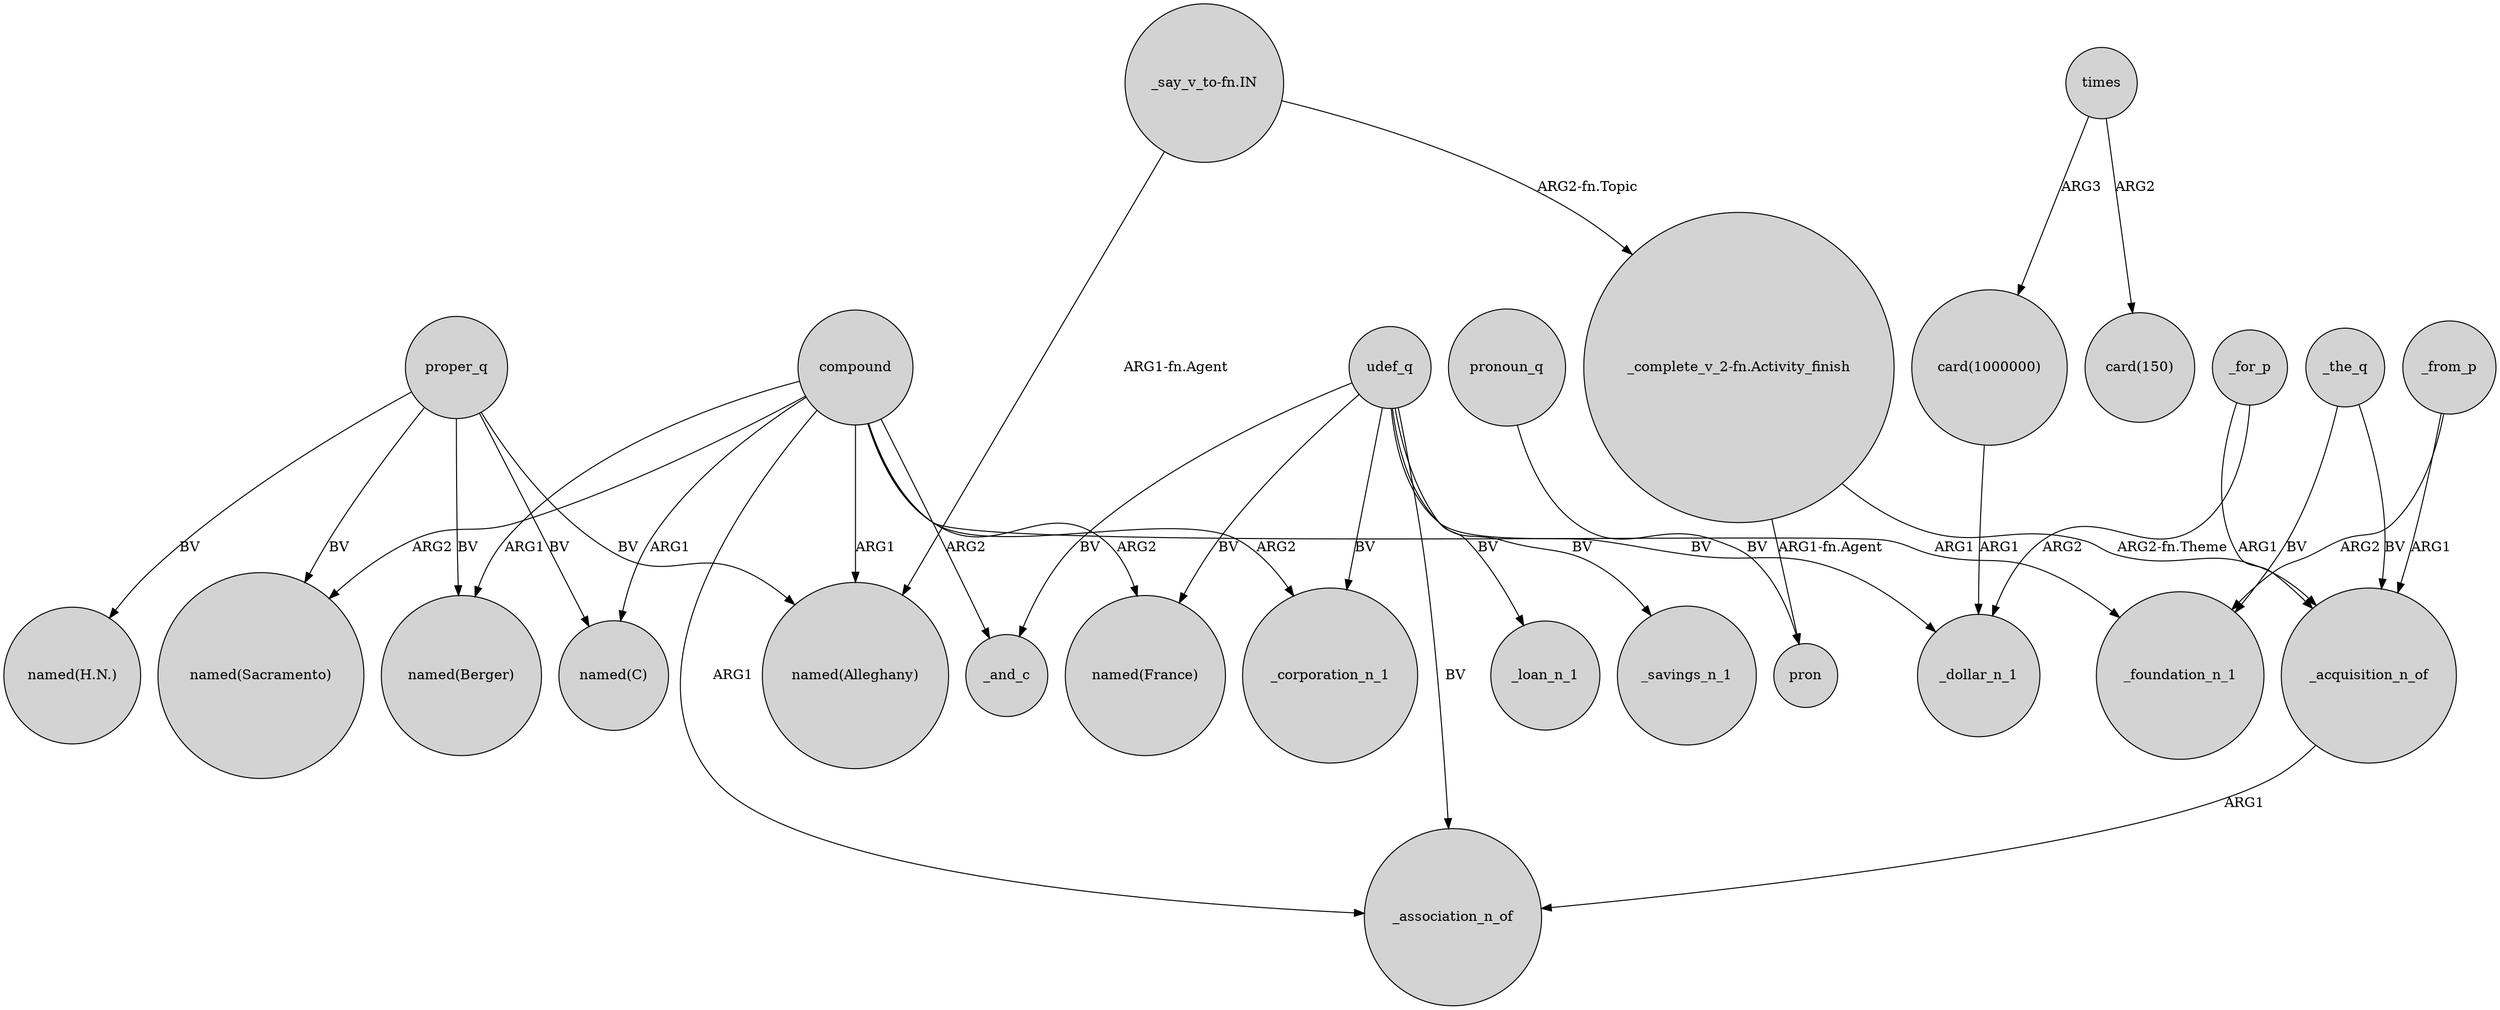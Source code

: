 digraph {
	node [shape=circle style=filled]
	proper_q -> "named(Berger)" [label=BV]
	"card(1000000)" -> _dollar_n_1 [label=ARG1]
	compound -> "named(Alleghany)" [label=ARG1]
	_for_p -> _dollar_n_1 [label=ARG2]
	"_say_v_to-fn.IN" -> "_complete_v_2-fn.Activity_finish" [label="ARG2-fn.Topic"]
	compound -> _corporation_n_1 [label=ARG2]
	_for_p -> _acquisition_n_of [label=ARG1]
	udef_q -> _savings_n_1 [label=BV]
	times -> "card(150)" [label=ARG2]
	proper_q -> "named(Alleghany)" [label=BV]
	"_complete_v_2-fn.Activity_finish" -> pron [label="ARG1-fn.Agent"]
	pronoun_q -> pron [label=BV]
	udef_q -> _corporation_n_1 [label=BV]
	compound -> _and_c [label=ARG2]
	_from_p -> _acquisition_n_of [label=ARG1]
	compound -> "named(Berger)" [label=ARG1]
	compound -> "named(France)" [label=ARG2]
	udef_q -> "named(France)" [label=BV]
	udef_q -> _association_n_of [label=BV]
	times -> "card(1000000)" [label=ARG3]
	compound -> "named(Sacramento)" [label=ARG2]
	compound -> "named(C)" [label=ARG1]
	proper_q -> "named(H.N.)" [label=BV]
	_acquisition_n_of -> _association_n_of [label=ARG1]
	proper_q -> "named(C)" [label=BV]
	_the_q -> _acquisition_n_of [label=BV]
	_the_q -> _foundation_n_1 [label=BV]
	proper_q -> "named(Sacramento)" [label=BV]
	_from_p -> _foundation_n_1 [label=ARG2]
	compound -> _foundation_n_1 [label=ARG1]
	udef_q -> _dollar_n_1 [label=BV]
	"_complete_v_2-fn.Activity_finish" -> _acquisition_n_of [label="ARG2-fn.Theme"]
	udef_q -> _and_c [label=BV]
	compound -> _association_n_of [label=ARG1]
	"_say_v_to-fn.IN" -> "named(Alleghany)" [label="ARG1-fn.Agent"]
	udef_q -> _loan_n_1 [label=BV]
}
